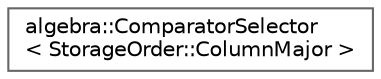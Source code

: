 digraph "Graphical Class Hierarchy"
{
 // LATEX_PDF_SIZE
  bgcolor="transparent";
  edge [fontname=Helvetica,fontsize=10,labelfontname=Helvetica,labelfontsize=10];
  node [fontname=Helvetica,fontsize=10,shape=box,height=0.2,width=0.4];
  rankdir="LR";
  Node0 [id="Node000000",label="algebra::ComparatorSelector\l\< StorageOrder::ColumnMajor \>",height=0.2,width=0.4,color="grey40", fillcolor="white", style="filled",URL="$structalgebra_1_1ComparatorSelector_3_01StorageOrder_1_1ColumnMajor_01_4.html",tooltip="specialization for ColMajor"];
}
